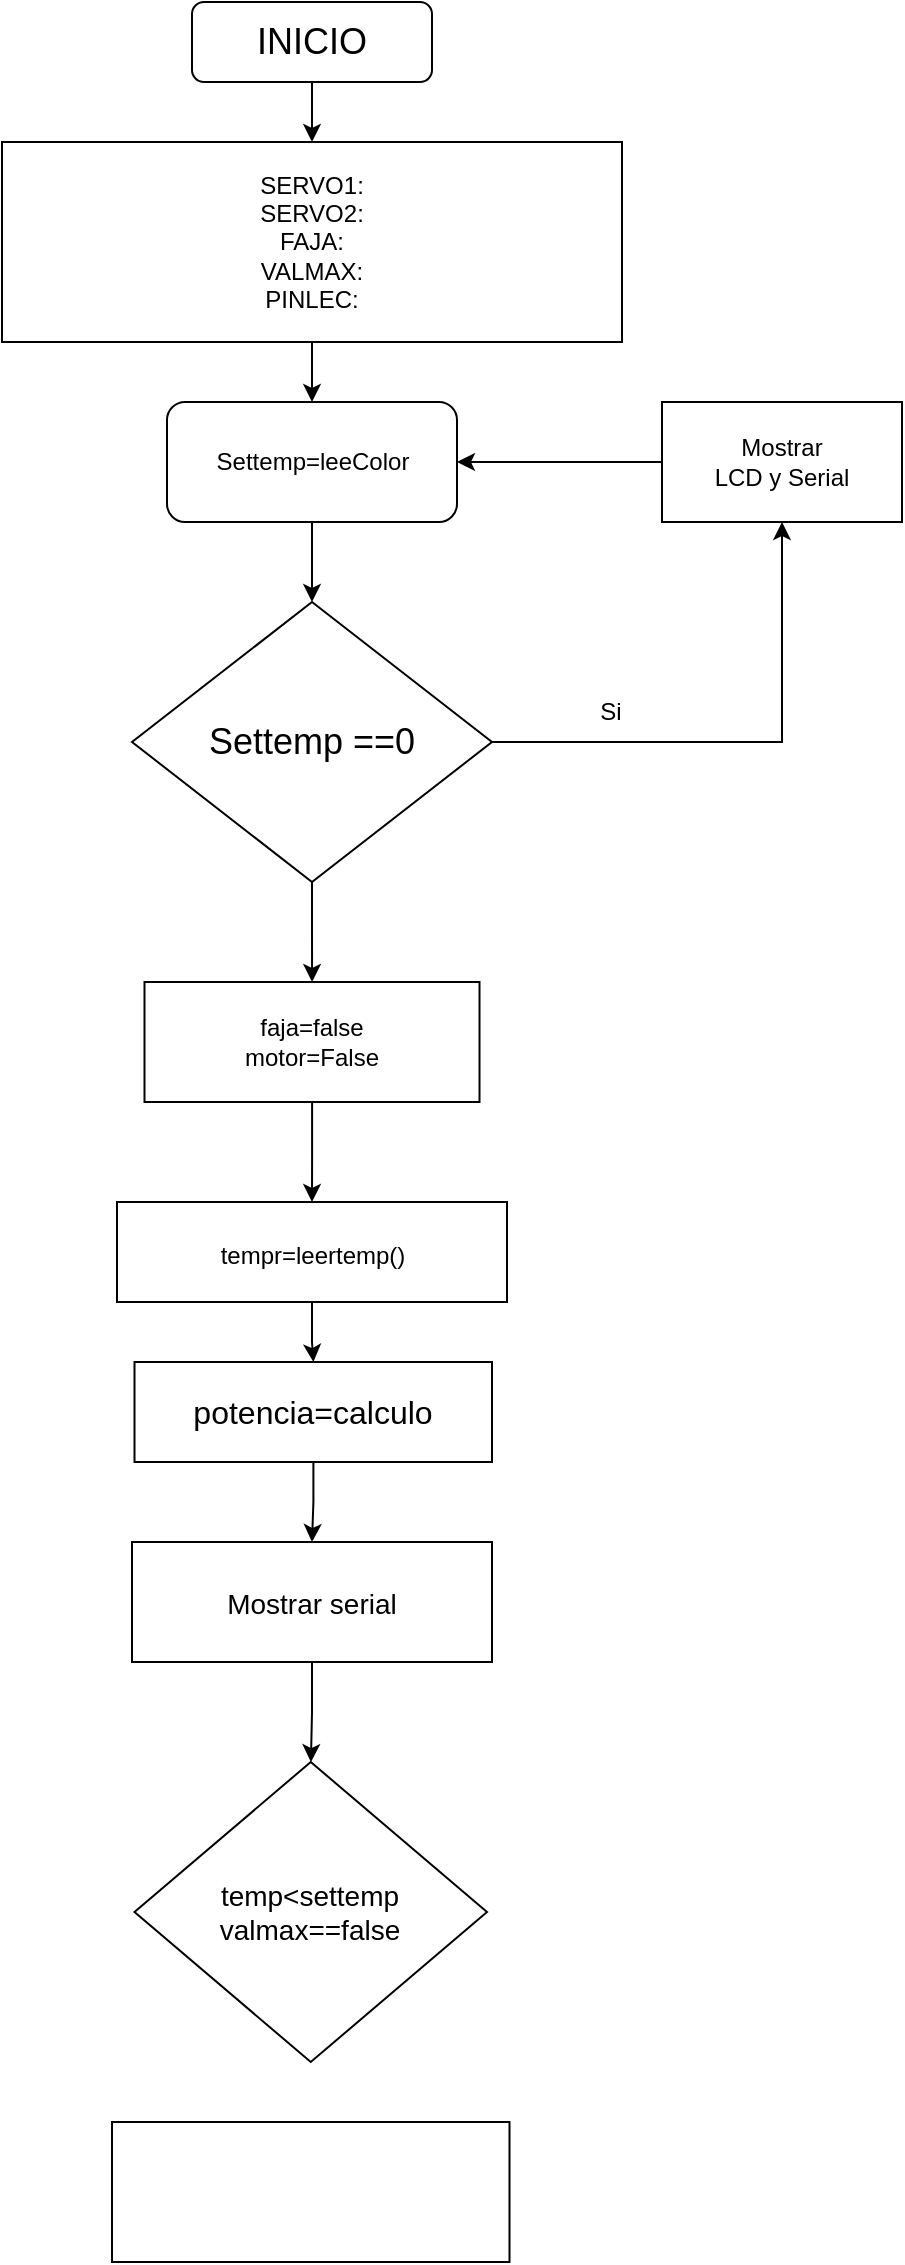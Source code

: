 <mxfile version="20.7.4" type="github">
  <diagram id="C5RBs43oDa-KdzZeNtuy" name="Page-1">
    <mxGraphModel dx="1120" dy="470" grid="1" gridSize="10" guides="1" tooltips="1" connect="1" arrows="1" fold="1" page="1" pageScale="1" pageWidth="827" pageHeight="1169" math="0" shadow="0">
      <root>
        <mxCell id="WIyWlLk6GJQsqaUBKTNV-0" />
        <mxCell id="WIyWlLk6GJQsqaUBKTNV-1" parent="WIyWlLk6GJQsqaUBKTNV-0" />
        <mxCell id="nm-F5k_453cfZgfedOA1-0" value="" style="edgeStyle=orthogonalEdgeStyle;rounded=0;orthogonalLoop=1;jettySize=auto;html=1;" edge="1" parent="WIyWlLk6GJQsqaUBKTNV-1" source="WIyWlLk6GJQsqaUBKTNV-3" target="rxqL98WyF1DrbrfzbTBV-0">
          <mxGeometry relative="1" as="geometry" />
        </mxCell>
        <mxCell id="WIyWlLk6GJQsqaUBKTNV-3" value="&lt;font style=&quot;font-size: 18px;&quot;&gt;INICIO &lt;/font&gt;" style="rounded=1;whiteSpace=wrap;html=1;fontSize=12;glass=0;strokeWidth=1;shadow=0;" parent="WIyWlLk6GJQsqaUBKTNV-1" vertex="1">
          <mxGeometry x="185" y="80" width="120" height="40" as="geometry" />
        </mxCell>
        <mxCell id="nm-F5k_453cfZgfedOA1-1" value="" style="edgeStyle=orthogonalEdgeStyle;rounded=0;orthogonalLoop=1;jettySize=auto;html=1;" edge="1" parent="WIyWlLk6GJQsqaUBKTNV-1" source="rxqL98WyF1DrbrfzbTBV-0" target="rxqL98WyF1DrbrfzbTBV-1">
          <mxGeometry relative="1" as="geometry" />
        </mxCell>
        <mxCell id="rxqL98WyF1DrbrfzbTBV-0" value="&lt;div&gt;SERVO1:&lt;/div&gt;&lt;div&gt;SERVO2:&lt;br&gt;&lt;/div&gt;&lt;div&gt;FAJA:&lt;/div&gt;&lt;div&gt;VALMAX:&lt;/div&gt;&lt;div&gt;PINLEC:&lt;br&gt;&lt;/div&gt;" style="rounded=0;whiteSpace=wrap;html=1;" parent="WIyWlLk6GJQsqaUBKTNV-1" vertex="1">
          <mxGeometry x="90" y="150" width="310" height="100" as="geometry" />
        </mxCell>
        <mxCell id="nm-F5k_453cfZgfedOA1-2" value="" style="edgeStyle=orthogonalEdgeStyle;rounded=0;orthogonalLoop=1;jettySize=auto;html=1;" edge="1" parent="WIyWlLk6GJQsqaUBKTNV-1" source="rxqL98WyF1DrbrfzbTBV-1" target="rxqL98WyF1DrbrfzbTBV-2">
          <mxGeometry relative="1" as="geometry" />
        </mxCell>
        <mxCell id="rxqL98WyF1DrbrfzbTBV-1" value="Settemp=leeColor" style="rounded=1;whiteSpace=wrap;html=1;" parent="WIyWlLk6GJQsqaUBKTNV-1" vertex="1">
          <mxGeometry x="172.5" y="280" width="145" height="60" as="geometry" />
        </mxCell>
        <mxCell id="nm-F5k_453cfZgfedOA1-4" value="" style="edgeStyle=orthogonalEdgeStyle;rounded=0;orthogonalLoop=1;jettySize=auto;html=1;" edge="1" parent="WIyWlLk6GJQsqaUBKTNV-1" source="rxqL98WyF1DrbrfzbTBV-2" target="nm-F5k_453cfZgfedOA1-3">
          <mxGeometry relative="1" as="geometry" />
        </mxCell>
        <mxCell id="nm-F5k_453cfZgfedOA1-10" value="" style="edgeStyle=orthogonalEdgeStyle;rounded=0;orthogonalLoop=1;jettySize=auto;html=1;" edge="1" parent="WIyWlLk6GJQsqaUBKTNV-1" source="rxqL98WyF1DrbrfzbTBV-2" target="nm-F5k_453cfZgfedOA1-9">
          <mxGeometry relative="1" as="geometry" />
        </mxCell>
        <mxCell id="rxqL98WyF1DrbrfzbTBV-2" value="&lt;font style=&quot;font-size: 18px;&quot;&gt;Settemp ==0&lt;/font&gt;" style="rhombus;whiteSpace=wrap;html=1;" parent="WIyWlLk6GJQsqaUBKTNV-1" vertex="1">
          <mxGeometry x="155" y="380" width="180" height="140" as="geometry" />
        </mxCell>
        <mxCell id="nm-F5k_453cfZgfedOA1-7" value="" style="edgeStyle=orthogonalEdgeStyle;rounded=0;orthogonalLoop=1;jettySize=auto;html=1;" edge="1" parent="WIyWlLk6GJQsqaUBKTNV-1" source="nm-F5k_453cfZgfedOA1-3" target="rxqL98WyF1DrbrfzbTBV-1">
          <mxGeometry relative="1" as="geometry" />
        </mxCell>
        <mxCell id="nm-F5k_453cfZgfedOA1-3" value="&lt;div&gt;Mostrar &lt;br&gt;&lt;/div&gt;&lt;div&gt;LCD y Serial&lt;br&gt;&lt;/div&gt;" style="rounded=0;whiteSpace=wrap;html=1;" vertex="1" parent="WIyWlLk6GJQsqaUBKTNV-1">
          <mxGeometry x="420" y="280" width="120" height="60" as="geometry" />
        </mxCell>
        <mxCell id="nm-F5k_453cfZgfedOA1-8" value="Si" style="text;html=1;align=center;verticalAlign=middle;resizable=0;points=[];autosize=1;strokeColor=none;fillColor=none;" vertex="1" parent="WIyWlLk6GJQsqaUBKTNV-1">
          <mxGeometry x="379" y="420" width="30" height="30" as="geometry" />
        </mxCell>
        <mxCell id="nm-F5k_453cfZgfedOA1-14" value="" style="edgeStyle=orthogonalEdgeStyle;rounded=0;orthogonalLoop=1;jettySize=auto;html=1;fontSize=12;" edge="1" parent="WIyWlLk6GJQsqaUBKTNV-1" source="nm-F5k_453cfZgfedOA1-9" target="nm-F5k_453cfZgfedOA1-11">
          <mxGeometry relative="1" as="geometry" />
        </mxCell>
        <mxCell id="nm-F5k_453cfZgfedOA1-9" value="&lt;div&gt;faja=false&lt;/div&gt;&lt;div&gt;motor=False&lt;br&gt;&lt;/div&gt;" style="rounded=0;whiteSpace=wrap;html=1;" vertex="1" parent="WIyWlLk6GJQsqaUBKTNV-1">
          <mxGeometry x="161.25" y="570" width="167.5" height="60" as="geometry" />
        </mxCell>
        <mxCell id="nm-F5k_453cfZgfedOA1-15" value="" style="edgeStyle=orthogonalEdgeStyle;rounded=0;orthogonalLoop=1;jettySize=auto;html=1;fontSize=12;" edge="1" parent="WIyWlLk6GJQsqaUBKTNV-1" source="nm-F5k_453cfZgfedOA1-11" target="nm-F5k_453cfZgfedOA1-12">
          <mxGeometry relative="1" as="geometry" />
        </mxCell>
        <mxCell id="nm-F5k_453cfZgfedOA1-11" value="&lt;font style=&quot;font-size: 12px;&quot;&gt;tempr=leertemp()&lt;/font&gt;" style="rounded=0;whiteSpace=wrap;html=1;fontSize=18;" vertex="1" parent="WIyWlLk6GJQsqaUBKTNV-1">
          <mxGeometry x="147.5" y="680" width="195" height="50" as="geometry" />
        </mxCell>
        <mxCell id="nm-F5k_453cfZgfedOA1-16" value="" style="edgeStyle=orthogonalEdgeStyle;rounded=0;orthogonalLoop=1;jettySize=auto;html=1;fontSize=12;" edge="1" parent="WIyWlLk6GJQsqaUBKTNV-1" source="nm-F5k_453cfZgfedOA1-12" target="nm-F5k_453cfZgfedOA1-13">
          <mxGeometry relative="1" as="geometry" />
        </mxCell>
        <mxCell id="nm-F5k_453cfZgfedOA1-12" value="&lt;font size=&quot;3&quot;&gt;potencia=calculo&lt;/font&gt;" style="rounded=0;whiteSpace=wrap;html=1;fontSize=18;" vertex="1" parent="WIyWlLk6GJQsqaUBKTNV-1">
          <mxGeometry x="156.25" y="760" width="178.75" height="50" as="geometry" />
        </mxCell>
        <mxCell id="nm-F5k_453cfZgfedOA1-18" value="" style="edgeStyle=orthogonalEdgeStyle;rounded=0;orthogonalLoop=1;jettySize=auto;html=1;fontSize=14;" edge="1" parent="WIyWlLk6GJQsqaUBKTNV-1" source="nm-F5k_453cfZgfedOA1-13" target="nm-F5k_453cfZgfedOA1-17">
          <mxGeometry relative="1" as="geometry" />
        </mxCell>
        <mxCell id="nm-F5k_453cfZgfedOA1-13" value="&lt;font style=&quot;font-size: 14px;&quot;&gt;Mostrar serial&lt;/font&gt;" style="rounded=0;whiteSpace=wrap;html=1;fontSize=18;" vertex="1" parent="WIyWlLk6GJQsqaUBKTNV-1">
          <mxGeometry x="155" y="850" width="180" height="60" as="geometry" />
        </mxCell>
        <mxCell id="nm-F5k_453cfZgfedOA1-17" value="&lt;div&gt;temp&amp;lt;settemp&lt;/div&gt;&lt;div&gt;valmax==false&lt;br&gt;&lt;/div&gt;" style="rhombus;whiteSpace=wrap;html=1;fontSize=14;" vertex="1" parent="WIyWlLk6GJQsqaUBKTNV-1">
          <mxGeometry x="156.25" y="960" width="176.25" height="150" as="geometry" />
        </mxCell>
        <mxCell id="nm-F5k_453cfZgfedOA1-19" value="" style="rounded=0;whiteSpace=wrap;html=1;fontSize=14;" vertex="1" parent="WIyWlLk6GJQsqaUBKTNV-1">
          <mxGeometry x="145" y="1140" width="198.75" height="70" as="geometry" />
        </mxCell>
      </root>
    </mxGraphModel>
  </diagram>
</mxfile>
